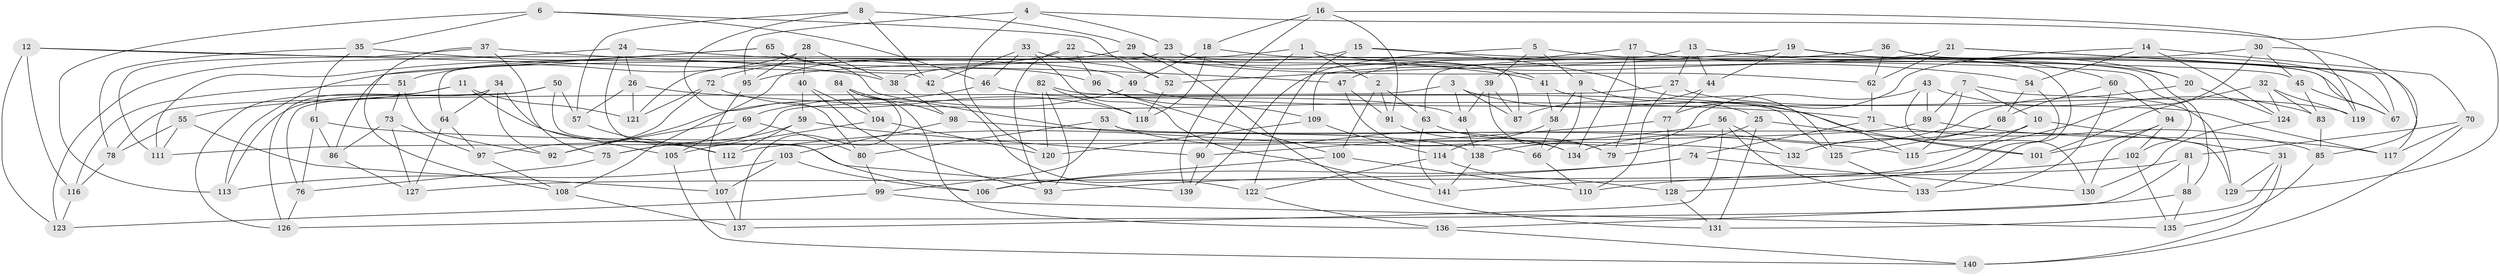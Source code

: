 // coarse degree distribution, {7: 0.11363636363636363, 5: 0.09090909090909091, 9: 0.13636363636363635, 8: 0.11363636363636363, 11: 0.06818181818181818, 3: 0.045454545454545456, 12: 0.022727272727272728, 6: 0.1590909090909091, 10: 0.11363636363636363, 4: 0.13636363636363635}
// Generated by graph-tools (version 1.1) at 2025/53/03/04/25 22:53:46]
// undirected, 141 vertices, 282 edges
graph export_dot {
  node [color=gray90,style=filled];
  1;
  2;
  3;
  4;
  5;
  6;
  7;
  8;
  9;
  10;
  11;
  12;
  13;
  14;
  15;
  16;
  17;
  18;
  19;
  20;
  21;
  22;
  23;
  24;
  25;
  26;
  27;
  28;
  29;
  30;
  31;
  32;
  33;
  34;
  35;
  36;
  37;
  38;
  39;
  40;
  41;
  42;
  43;
  44;
  45;
  46;
  47;
  48;
  49;
  50;
  51;
  52;
  53;
  54;
  55;
  56;
  57;
  58;
  59;
  60;
  61;
  62;
  63;
  64;
  65;
  66;
  67;
  68;
  69;
  70;
  71;
  72;
  73;
  74;
  75;
  76;
  77;
  78;
  79;
  80;
  81;
  82;
  83;
  84;
  85;
  86;
  87;
  88;
  89;
  90;
  91;
  92;
  93;
  94;
  95;
  96;
  97;
  98;
  99;
  100;
  101;
  102;
  103;
  104;
  105;
  106;
  107;
  108;
  109;
  110;
  111;
  112;
  113;
  114;
  115;
  116;
  117;
  118;
  119;
  120;
  121;
  122;
  123;
  124;
  125;
  126;
  127;
  128;
  129;
  130;
  131;
  132;
  133;
  134;
  135;
  136;
  137;
  138;
  139;
  140;
  141;
  1 -- 121;
  1 -- 54;
  1 -- 2;
  1 -- 90;
  2 -- 100;
  2 -- 63;
  2 -- 91;
  3 -- 78;
  3 -- 101;
  3 -- 87;
  3 -- 48;
  4 -- 95;
  4 -- 23;
  4 -- 129;
  4 -- 120;
  5 -- 133;
  5 -- 39;
  5 -- 9;
  5 -- 139;
  6 -- 46;
  6 -- 52;
  6 -- 113;
  6 -- 35;
  7 -- 115;
  7 -- 89;
  7 -- 129;
  7 -- 10;
  8 -- 57;
  8 -- 80;
  8 -- 29;
  8 -- 42;
  9 -- 25;
  9 -- 58;
  9 -- 66;
  10 -- 31;
  10 -- 141;
  10 -- 132;
  11 -- 126;
  11 -- 121;
  11 -- 112;
  11 -- 55;
  12 -- 45;
  12 -- 42;
  12 -- 116;
  12 -- 123;
  13 -- 60;
  13 -- 63;
  13 -- 44;
  13 -- 27;
  14 -- 77;
  14 -- 124;
  14 -- 70;
  14 -- 54;
  15 -- 88;
  15 -- 38;
  15 -- 122;
  15 -- 125;
  16 -- 119;
  16 -- 91;
  16 -- 139;
  16 -- 18;
  17 -- 79;
  17 -- 134;
  17 -- 20;
  17 -- 47;
  18 -- 49;
  18 -- 118;
  18 -- 102;
  19 -- 20;
  19 -- 44;
  19 -- 52;
  19 -- 67;
  20 -- 134;
  20 -- 124;
  21 -- 117;
  21 -- 95;
  21 -- 62;
  21 -- 67;
  22 -- 96;
  22 -- 41;
  22 -- 72;
  22 -- 93;
  23 -- 64;
  23 -- 87;
  23 -- 41;
  24 -- 49;
  24 -- 106;
  24 -- 26;
  24 -- 123;
  25 -- 131;
  25 -- 101;
  25 -- 79;
  26 -- 71;
  26 -- 121;
  26 -- 57;
  27 -- 110;
  27 -- 75;
  27 -- 119;
  28 -- 51;
  28 -- 40;
  28 -- 95;
  28 -- 38;
  29 -- 131;
  29 -- 108;
  29 -- 62;
  30 -- 85;
  30 -- 109;
  30 -- 45;
  30 -- 115;
  31 -- 140;
  31 -- 129;
  31 -- 131;
  32 -- 101;
  32 -- 83;
  32 -- 124;
  32 -- 119;
  33 -- 46;
  33 -- 42;
  33 -- 141;
  33 -- 52;
  34 -- 64;
  34 -- 105;
  34 -- 92;
  34 -- 126;
  35 -- 78;
  35 -- 38;
  35 -- 61;
  36 -- 62;
  36 -- 119;
  36 -- 113;
  36 -- 67;
  37 -- 111;
  37 -- 47;
  37 -- 108;
  37 -- 75;
  38 -- 98;
  39 -- 48;
  39 -- 87;
  39 -- 79;
  40 -- 93;
  40 -- 59;
  40 -- 104;
  41 -- 58;
  41 -- 115;
  42 -- 122;
  43 -- 83;
  43 -- 130;
  43 -- 138;
  43 -- 89;
  44 -- 87;
  44 -- 77;
  45 -- 67;
  45 -- 83;
  46 -- 48;
  46 -- 92;
  47 -- 66;
  47 -- 91;
  48 -- 138;
  49 -- 69;
  49 -- 117;
  50 -- 113;
  50 -- 139;
  50 -- 57;
  50 -- 76;
  51 -- 92;
  51 -- 73;
  51 -- 116;
  52 -- 118;
  53 -- 129;
  53 -- 99;
  53 -- 134;
  53 -- 80;
  54 -- 68;
  54 -- 128;
  55 -- 78;
  55 -- 107;
  55 -- 111;
  56 -- 112;
  56 -- 137;
  56 -- 133;
  56 -- 132;
  57 -- 112;
  58 -- 66;
  58 -- 114;
  59 -- 75;
  59 -- 112;
  59 -- 90;
  60 -- 68;
  60 -- 133;
  60 -- 94;
  61 -- 86;
  61 -- 132;
  61 -- 76;
  62 -- 71;
  63 -- 141;
  63 -- 79;
  64 -- 97;
  64 -- 127;
  65 -- 96;
  65 -- 111;
  65 -- 86;
  65 -- 138;
  66 -- 110;
  68 -- 132;
  68 -- 125;
  69 -- 80;
  69 -- 92;
  69 -- 105;
  70 -- 117;
  70 -- 140;
  70 -- 81;
  71 -- 85;
  71 -- 74;
  72 -- 121;
  72 -- 118;
  72 -- 97;
  73 -- 97;
  73 -- 127;
  73 -- 86;
  74 -- 130;
  74 -- 106;
  74 -- 93;
  75 -- 76;
  76 -- 126;
  77 -- 90;
  77 -- 128;
  78 -- 116;
  80 -- 99;
  81 -- 127;
  81 -- 88;
  81 -- 126;
  82 -- 120;
  82 -- 118;
  82 -- 93;
  82 -- 125;
  83 -- 85;
  84 -- 98;
  84 -- 136;
  84 -- 137;
  84 -- 104;
  85 -- 135;
  86 -- 127;
  88 -- 135;
  88 -- 136;
  89 -- 117;
  89 -- 111;
  90 -- 139;
  91 -- 134;
  94 -- 130;
  94 -- 102;
  94 -- 101;
  95 -- 107;
  96 -- 100;
  96 -- 109;
  97 -- 108;
  98 -- 103;
  98 -- 115;
  99 -- 135;
  99 -- 123;
  100 -- 106;
  100 -- 110;
  102 -- 110;
  102 -- 135;
  103 -- 106;
  103 -- 107;
  103 -- 113;
  104 -- 105;
  104 -- 120;
  105 -- 140;
  107 -- 137;
  108 -- 137;
  109 -- 120;
  109 -- 114;
  114 -- 122;
  114 -- 128;
  116 -- 123;
  122 -- 136;
  124 -- 130;
  125 -- 133;
  128 -- 131;
  136 -- 140;
  138 -- 141;
}
